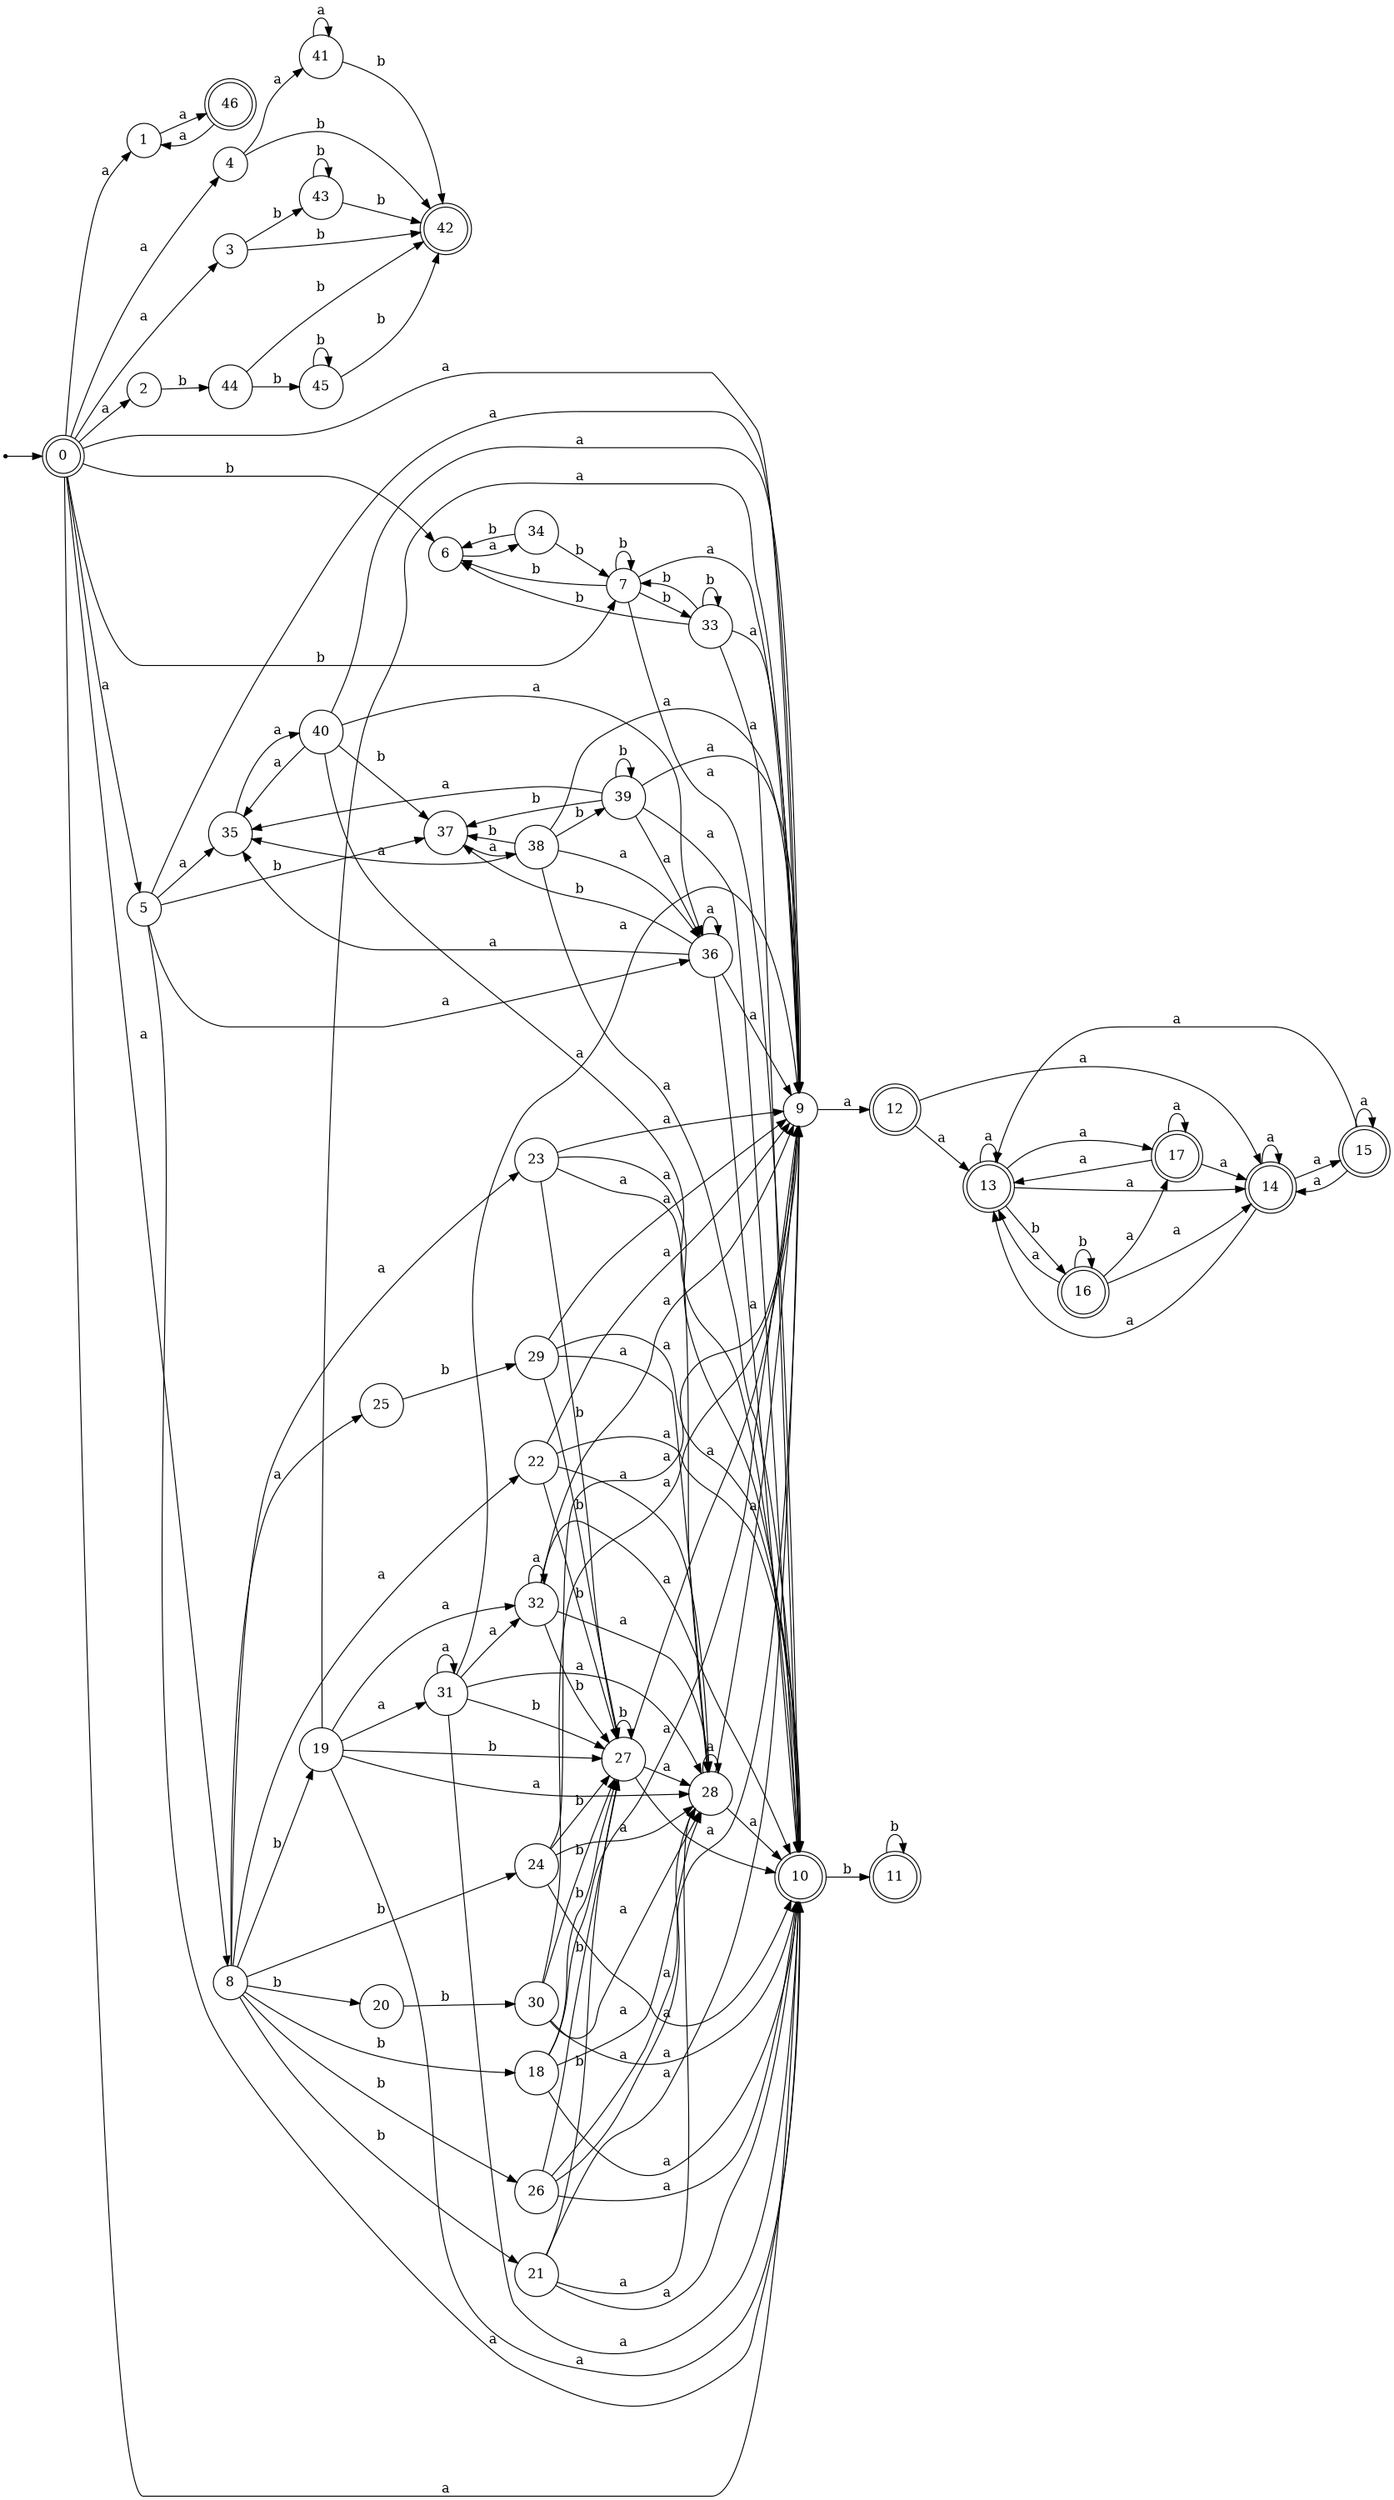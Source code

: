 digraph finite_state_machine {
rankdir=LR;
size="20,20";
node [shape = point]; "dummy0"
node [shape = doublecircle]; "0";"dummy0" -> "0";
node [shape = circle]; "1";
node [shape = circle]; "2";
node [shape = circle]; "3";
node [shape = circle]; "4";
node [shape = circle]; "5";
node [shape = circle]; "6";
node [shape = circle]; "7";
node [shape = circle]; "8";
node [shape = circle]; "9";
node [shape = doublecircle]; "10";node [shape = doublecircle]; "11";node [shape = doublecircle]; "12";node [shape = doublecircle]; "13";node [shape = doublecircle]; "14";node [shape = doublecircle]; "15";node [shape = doublecircle]; "16";node [shape = doublecircle]; "17";node [shape = circle]; "18";
node [shape = circle]; "19";
node [shape = circle]; "20";
node [shape = circle]; "21";
node [shape = circle]; "22";
node [shape = circle]; "23";
node [shape = circle]; "24";
node [shape = circle]; "25";
node [shape = circle]; "26";
node [shape = circle]; "27";
node [shape = circle]; "28";
node [shape = circle]; "29";
node [shape = circle]; "30";
node [shape = circle]; "31";
node [shape = circle]; "32";
node [shape = circle]; "33";
node [shape = circle]; "34";
node [shape = circle]; "35";
node [shape = circle]; "36";
node [shape = circle]; "37";
node [shape = circle]; "38";
node [shape = circle]; "39";
node [shape = circle]; "40";
node [shape = circle]; "41";
node [shape = doublecircle]; "42";node [shape = circle]; "43";
node [shape = circle]; "44";
node [shape = circle]; "45";
node [shape = doublecircle]; "46";"0" -> "1" [label = "a"];
 "0" -> "2" [label = "a"];
 "0" -> "3" [label = "a"];
 "0" -> "4" [label = "a"];
 "0" -> "5" [label = "a"];
 "0" -> "8" [label = "a"];
 "0" -> "9" [label = "a"];
 "0" -> "10" [label = "a"];
 "0" -> "6" [label = "b"];
 "0" -> "7" [label = "b"];
 "10" -> "11" [label = "b"];
 "11" -> "11" [label = "b"];
 "9" -> "12" [label = "a"];
 "12" -> "13" [label = "a"];
 "12" -> "14" [label = "a"];
 "14" -> "13" [label = "a"];
 "14" -> "14" [label = "a"];
 "14" -> "15" [label = "a"];
 "15" -> "13" [label = "a"];
 "15" -> "14" [label = "a"];
 "15" -> "15" [label = "a"];
 "13" -> "17" [label = "a"];
 "13" -> "13" [label = "a"];
 "13" -> "14" [label = "a"];
 "13" -> "16" [label = "b"];
 "17" -> "17" [label = "a"];
 "17" -> "13" [label = "a"];
 "17" -> "14" [label = "a"];
 "16" -> "16" [label = "b"];
 "16" -> "17" [label = "a"];
 "16" -> "13" [label = "a"];
 "16" -> "14" [label = "a"];
 "8" -> "18" [label = "b"];
 "8" -> "19" [label = "b"];
 "8" -> "20" [label = "b"];
 "8" -> "21" [label = "b"];
 "8" -> "24" [label = "b"];
 "8" -> "26" [label = "b"];
 "8" -> "25" [label = "a"];
 "8" -> "22" [label = "a"];
 "8" -> "23" [label = "a"];
 "26" -> "27" [label = "b"];
 "26" -> "9" [label = "a"];
 "26" -> "10" [label = "a"];
 "26" -> "28" [label = "a"];
 "28" -> "9" [label = "a"];
 "28" -> "10" [label = "a"];
 "28" -> "28" [label = "a"];
 "27" -> "27" [label = "b"];
 "27" -> "9" [label = "a"];
 "27" -> "10" [label = "a"];
 "27" -> "28" [label = "a"];
 "25" -> "29" [label = "b"];
 "29" -> "27" [label = "b"];
 "29" -> "9" [label = "a"];
 "29" -> "10" [label = "a"];
 "29" -> "28" [label = "a"];
 "24" -> "27" [label = "b"];
 "24" -> "9" [label = "a"];
 "24" -> "10" [label = "a"];
 "24" -> "28" [label = "a"];
 "23" -> "27" [label = "b"];
 "23" -> "9" [label = "a"];
 "23" -> "10" [label = "a"];
 "23" -> "28" [label = "a"];
 "22" -> "27" [label = "b"];
 "22" -> "9" [label = "a"];
 "22" -> "10" [label = "a"];
 "22" -> "28" [label = "a"];
 "21" -> "27" [label = "b"];
 "21" -> "9" [label = "a"];
 "21" -> "10" [label = "a"];
 "21" -> "28" [label = "a"];
 "20" -> "30" [label = "b"];
 "30" -> "27" [label = "b"];
 "30" -> "9" [label = "a"];
 "30" -> "10" [label = "a"];
 "30" -> "28" [label = "a"];
 "19" -> "32" [label = "a"];
 "19" -> "9" [label = "a"];
 "19" -> "10" [label = "a"];
 "19" -> "28" [label = "a"];
 "19" -> "31" [label = "a"];
 "19" -> "27" [label = "b"];
 "32" -> "32" [label = "a"];
 "32" -> "9" [label = "a"];
 "32" -> "10" [label = "a"];
 "32" -> "28" [label = "a"];
 "32" -> "27" [label = "b"];
 "31" -> "32" [label = "a"];
 "31" -> "9" [label = "a"];
 "31" -> "10" [label = "a"];
 "31" -> "28" [label = "a"];
 "31" -> "31" [label = "a"];
 "31" -> "27" [label = "b"];
 "18" -> "27" [label = "b"];
 "18" -> "9" [label = "a"];
 "18" -> "10" [label = "a"];
 "18" -> "28" [label = "a"];
 "7" -> "33" [label = "b"];
 "7" -> "6" [label = "b"];
 "7" -> "7" [label = "b"];
 "7" -> "9" [label = "a"];
 "7" -> "10" [label = "a"];
 "33" -> "33" [label = "b"];
 "33" -> "6" [label = "b"];
 "33" -> "7" [label = "b"];
 "33" -> "9" [label = "a"];
 "33" -> "10" [label = "a"];
 "6" -> "34" [label = "a"];
 "34" -> "6" [label = "b"];
 "34" -> "7" [label = "b"];
 "5" -> "9" [label = "a"];
 "5" -> "10" [label = "a"];
 "5" -> "35" [label = "a"];
 "5" -> "36" [label = "a"];
 "5" -> "37" [label = "b"];
 "37" -> "38" [label = "a"];
 "38" -> "37" [label = "b"];
 "38" -> "39" [label = "b"];
 "38" -> "9" [label = "a"];
 "38" -> "10" [label = "a"];
 "38" -> "35" [label = "a"];
 "38" -> "36" [label = "a"];
 "39" -> "37" [label = "b"];
 "39" -> "39" [label = "b"];
 "39" -> "9" [label = "a"];
 "39" -> "10" [label = "a"];
 "39" -> "35" [label = "a"];
 "39" -> "36" [label = "a"];
 "36" -> "9" [label = "a"];
 "36" -> "10" [label = "a"];
 "36" -> "35" [label = "a"];
 "36" -> "36" [label = "a"];
 "36" -> "37" [label = "b"];
 "35" -> "40" [label = "a"];
 "40" -> "9" [label = "a"];
 "40" -> "10" [label = "a"];
 "40" -> "35" [label = "a"];
 "40" -> "36" [label = "a"];
 "40" -> "37" [label = "b"];
 "4" -> "41" [label = "a"];
 "4" -> "42" [label = "b"];
 "41" -> "41" [label = "a"];
 "41" -> "42" [label = "b"];
 "3" -> "42" [label = "b"];
 "3" -> "43" [label = "b"];
 "43" -> "42" [label = "b"];
 "43" -> "43" [label = "b"];
 "2" -> "44" [label = "b"];
 "44" -> "42" [label = "b"];
 "44" -> "45" [label = "b"];
 "45" -> "42" [label = "b"];
 "45" -> "45" [label = "b"];
 "1" -> "46" [label = "a"];
 "46" -> "1" [label = "a"];
 }
